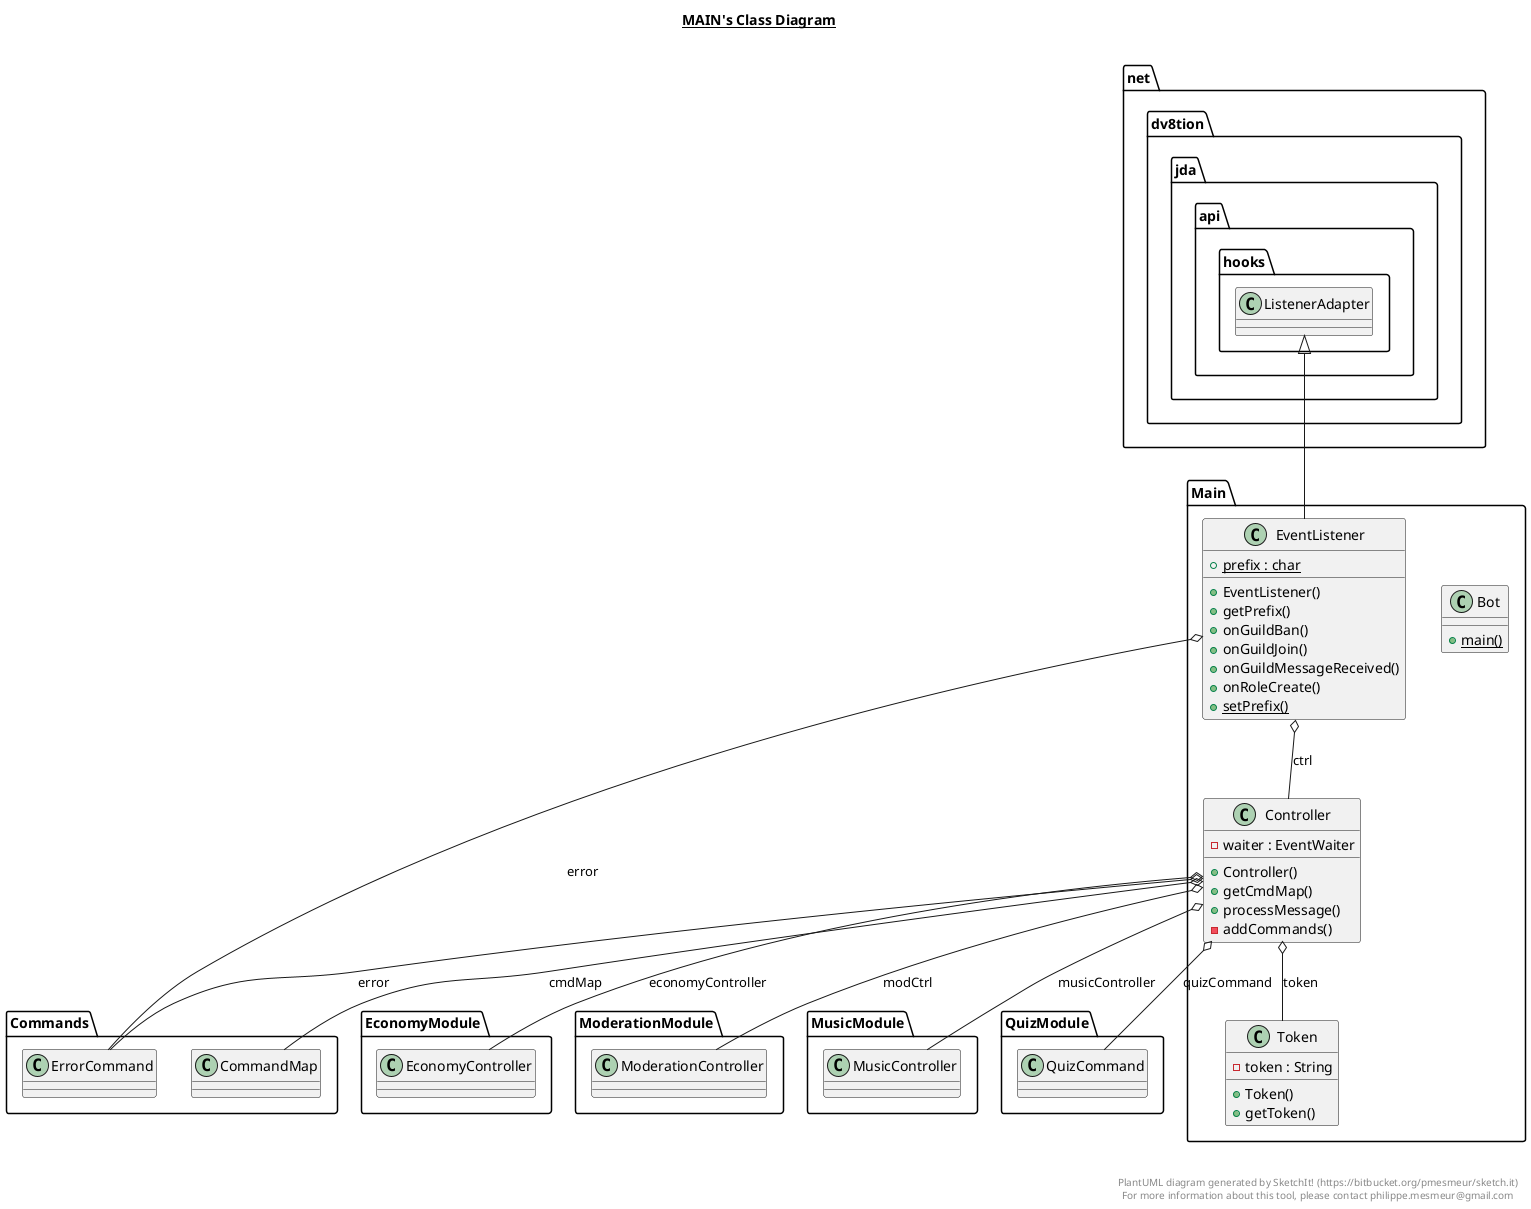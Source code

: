 @startuml

title __MAIN's Class Diagram__\n

  namespace Main {
    class Main.Bot {
        {static} + main()
    }
  }
  

  namespace Main {
    class Main.Controller {
        - waiter : EventWaiter
        + Controller()
        + getCmdMap()
        + processMessage()
        - addCommands()
    }
  }
  

  namespace Main {
    class Main.EventListener {
        {static} + prefix : char
        + EventListener()
        + getPrefix()
        + onGuildBan()
        + onGuildJoin()
        + onGuildMessageReceived()
        + onRoleCreate()
        {static} + setPrefix()
    }
  }
  

  namespace Main {
    class Main.Token {
        - token : String
        + Token()
        + getToken()
    }
  }
  

  Main.Controller o-- Commands.CommandMap : cmdMap
  Main.Controller o-- EconomyModule.EconomyController : economyController
  Main.Controller o-- Commands.ErrorCommand : error
  Main.Controller o-- ModerationModule.ModerationController : modCtrl
  Main.Controller o-- MusicModule.MusicController : musicController
  Main.Controller o-- QuizModule.QuizCommand : quizCommand
  Main.Controller o-- Main.Token : token
  Main.EventListener -up-|> net.dv8tion.jda.api.hooks.ListenerAdapter
  Main.EventListener o-- Main.Controller : ctrl
  Main.EventListener o-- Commands.ErrorCommand : error


right footer


PlantUML diagram generated by SketchIt! (https://bitbucket.org/pmesmeur/sketch.it)
For more information about this tool, please contact philippe.mesmeur@gmail.com
endfooter

@enduml
